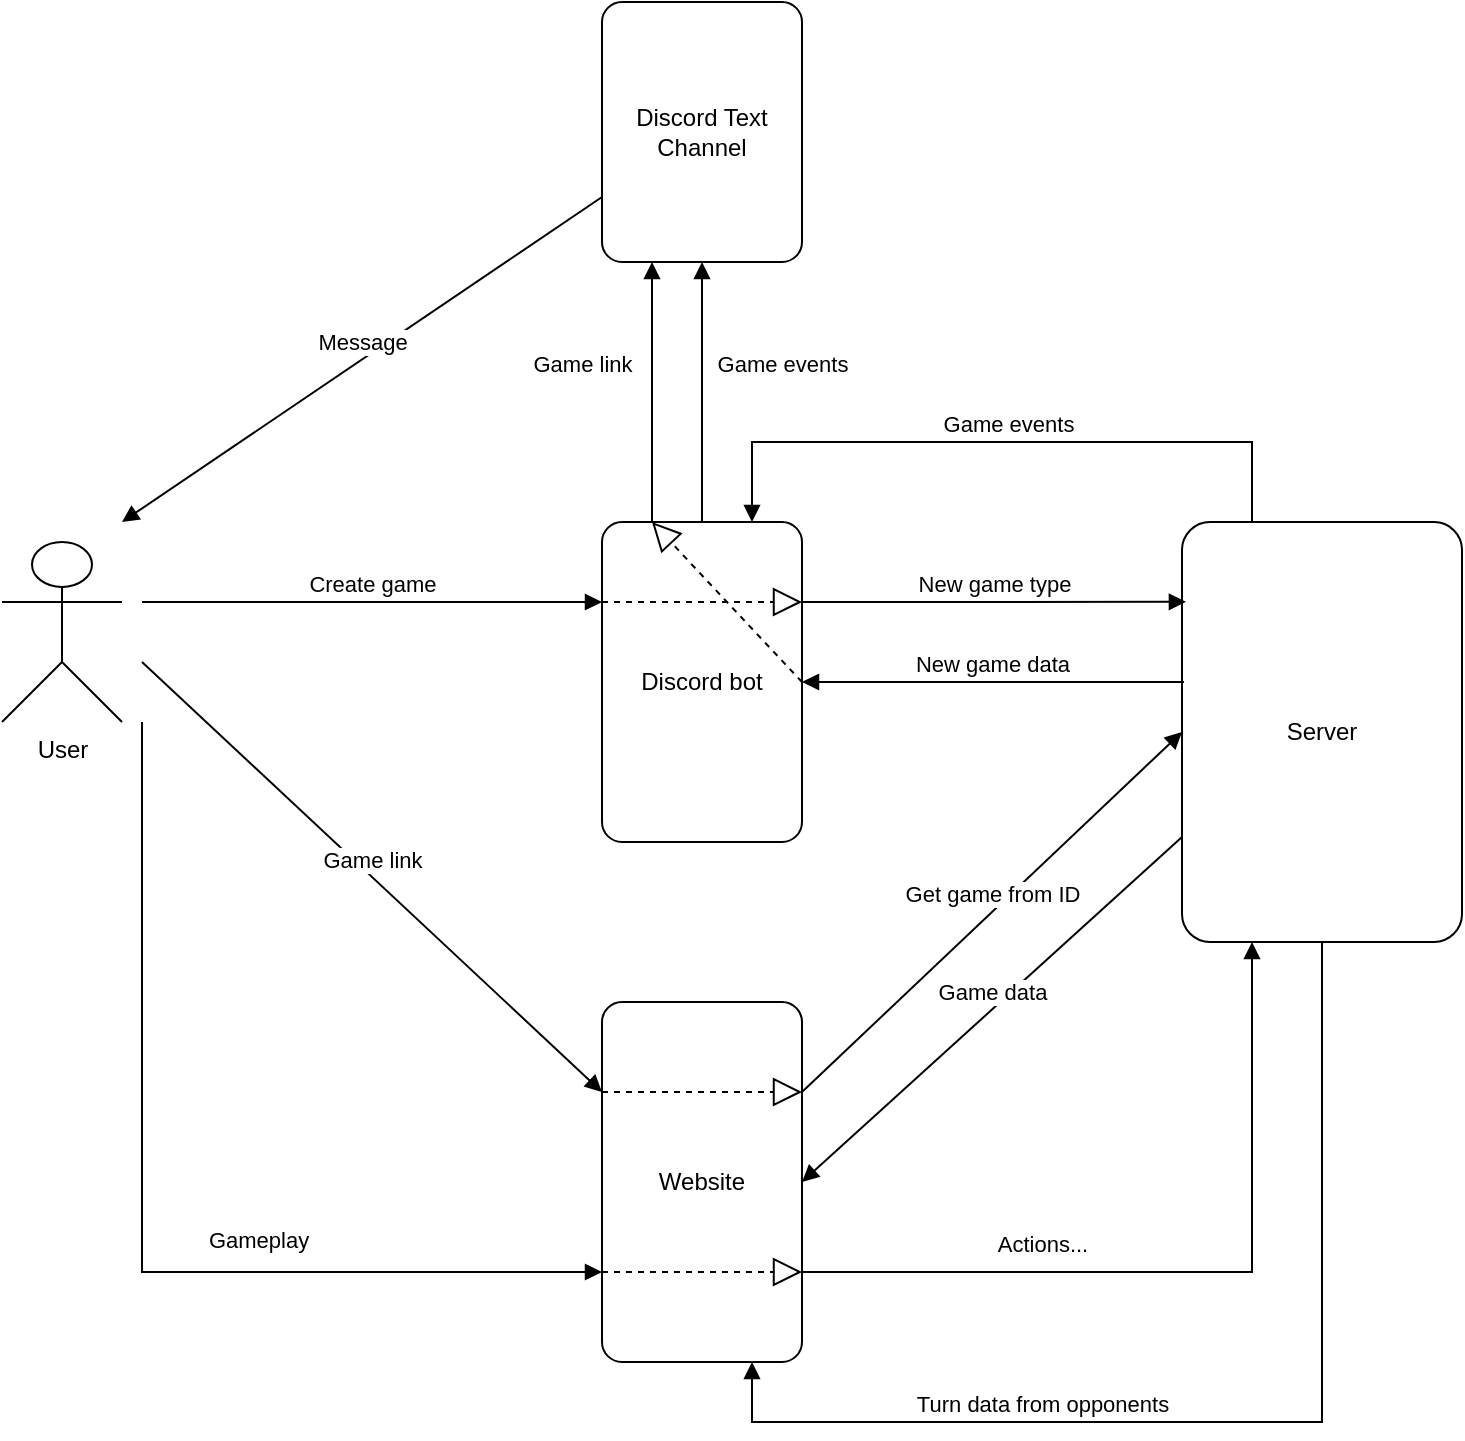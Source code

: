 <mxfile version="15.6.5" type="github">
  <diagram id="R2lEEEUBdFMjLlhIrx00" name="Page-1">
    <mxGraphModel dx="1422" dy="754" grid="1" gridSize="10" guides="1" tooltips="1" connect="1" arrows="1" fold="1" page="1" pageScale="1" pageWidth="850" pageHeight="1100" math="0" shadow="0" extFonts="Permanent Marker^https://fonts.googleapis.com/css?family=Permanent+Marker">
      <root>
        <mxCell id="0" />
        <mxCell id="1" parent="0" />
        <mxCell id="eUREMZXZOI4aX_m3psY_-1" value="User" style="shape=umlActor;verticalLabelPosition=bottom;verticalAlign=top;html=1;outlineConnect=0;fillColor=default;strokeColor=default;fontColor=default;" vertex="1" parent="1">
          <mxGeometry x="60" y="350" width="60" height="90" as="geometry" />
        </mxCell>
        <mxCell id="eUREMZXZOI4aX_m3psY_-2" value="Discord bot" style="rounded=1;arcSize=10;whiteSpace=wrap;html=1;align=center;fontColor=default;strokeColor=default;fillColor=default;" vertex="1" parent="1">
          <mxGeometry x="360" y="340" width="100" height="160" as="geometry" />
        </mxCell>
        <mxCell id="eUREMZXZOI4aX_m3psY_-5" value="Create game" style="html=1;verticalAlign=bottom;endArrow=block;rounded=0;labelBackgroundColor=default;fontColor=default;strokeColor=default;entryX=0;entryY=0.25;entryDx=0;entryDy=0;fillColor=default;" edge="1" parent="1" target="eUREMZXZOI4aX_m3psY_-2">
          <mxGeometry width="80" relative="1" as="geometry">
            <mxPoint x="130" y="380" as="sourcePoint" />
            <mxPoint x="290" y="360" as="targetPoint" />
          </mxGeometry>
        </mxCell>
        <mxCell id="eUREMZXZOI4aX_m3psY_-9" value="Game link" style="html=1;verticalAlign=bottom;endArrow=block;rounded=0;labelBackgroundColor=default;fontColor=default;strokeColor=default;fillColor=default;entryX=0.25;entryY=1;entryDx=0;entryDy=0;exitX=0.25;exitY=0;exitDx=0;exitDy=0;" edge="1" parent="1" source="eUREMZXZOI4aX_m3psY_-2" target="eUREMZXZOI4aX_m3psY_-29">
          <mxGeometry x="0.077" y="35" width="80" relative="1" as="geometry">
            <mxPoint x="360" y="420" as="sourcePoint" />
            <mxPoint x="130" y="420" as="targetPoint" />
            <mxPoint as="offset" />
          </mxGeometry>
        </mxCell>
        <mxCell id="eUREMZXZOI4aX_m3psY_-13" value="Website" style="rounded=1;arcSize=10;whiteSpace=wrap;html=1;align=center;labelBackgroundColor=default;fontColor=default;strokeColor=default;fillColor=default;" vertex="1" parent="1">
          <mxGeometry x="360" y="580" width="100" height="180" as="geometry" />
        </mxCell>
        <mxCell id="eUREMZXZOI4aX_m3psY_-14" style="edgeStyle=orthogonalEdgeStyle;rounded=0;orthogonalLoop=1;jettySize=auto;html=1;exitX=0.5;exitY=1;exitDx=0;exitDy=0;labelBackgroundColor=default;fontColor=default;strokeColor=default;fillColor=default;" edge="1" parent="1" source="eUREMZXZOI4aX_m3psY_-13" target="eUREMZXZOI4aX_m3psY_-13">
          <mxGeometry relative="1" as="geometry" />
        </mxCell>
        <mxCell id="eUREMZXZOI4aX_m3psY_-15" value="Server" style="rounded=1;arcSize=10;whiteSpace=wrap;html=1;align=center;labelBackgroundColor=default;fontColor=default;strokeColor=default;fillColor=default;" vertex="1" parent="1">
          <mxGeometry x="650" y="340" width="140" height="210" as="geometry" />
        </mxCell>
        <mxCell id="eUREMZXZOI4aX_m3psY_-16" value="New game type" style="html=1;verticalAlign=bottom;endArrow=block;rounded=0;labelBackgroundColor=default;fontColor=default;strokeColor=default;exitX=1;exitY=0.25;exitDx=0;exitDy=0;entryX=0.014;entryY=0.19;entryDx=0;entryDy=0;entryPerimeter=0;fillColor=default;" edge="1" parent="1" source="eUREMZXZOI4aX_m3psY_-2" target="eUREMZXZOI4aX_m3psY_-15">
          <mxGeometry width="80" relative="1" as="geometry">
            <mxPoint x="460" y="370" as="sourcePoint" />
            <mxPoint x="620" y="390" as="targetPoint" />
          </mxGeometry>
        </mxCell>
        <mxCell id="eUREMZXZOI4aX_m3psY_-17" value="New game data" style="html=1;verticalAlign=bottom;endArrow=block;rounded=0;labelBackgroundColor=default;fontColor=default;strokeColor=default;entryX=1;entryY=0.5;entryDx=0;entryDy=0;exitX=0.007;exitY=0.381;exitDx=0;exitDy=0;exitPerimeter=0;fillColor=default;" edge="1" parent="1" source="eUREMZXZOI4aX_m3psY_-15" target="eUREMZXZOI4aX_m3psY_-2">
          <mxGeometry width="80" relative="1" as="geometry">
            <mxPoint x="500" y="450" as="sourcePoint" />
            <mxPoint x="580" y="450" as="targetPoint" />
          </mxGeometry>
        </mxCell>
        <mxCell id="eUREMZXZOI4aX_m3psY_-18" value="Game link" style="html=1;verticalAlign=bottom;endArrow=block;rounded=0;labelBackgroundColor=default;fontColor=default;strokeColor=default;fillColor=default;entryX=0;entryY=0.25;entryDx=0;entryDy=0;" edge="1" parent="1" target="eUREMZXZOI4aX_m3psY_-13">
          <mxGeometry width="80" relative="1" as="geometry">
            <mxPoint x="130" y="410" as="sourcePoint" />
            <mxPoint x="360" y="630" as="targetPoint" />
          </mxGeometry>
        </mxCell>
        <mxCell id="eUREMZXZOI4aX_m3psY_-21" value="Get game from ID" style="html=1;verticalAlign=bottom;endArrow=block;rounded=0;labelBackgroundColor=default;fontColor=default;strokeColor=default;exitX=1;exitY=0.25;exitDx=0;exitDy=0;entryX=0;entryY=0.5;entryDx=0;entryDy=0;fillColor=default;" edge="1" parent="1" source="eUREMZXZOI4aX_m3psY_-13" target="eUREMZXZOI4aX_m3psY_-15">
          <mxGeometry width="80" relative="1" as="geometry">
            <mxPoint x="490" y="620" as="sourcePoint" />
            <mxPoint x="610" y="625" as="targetPoint" />
          </mxGeometry>
        </mxCell>
        <mxCell id="eUREMZXZOI4aX_m3psY_-22" value="Game data" style="html=1;verticalAlign=bottom;endArrow=block;rounded=0;labelBackgroundColor=default;fontColor=default;strokeColor=default;exitX=0;exitY=0.75;exitDx=0;exitDy=0;entryX=1;entryY=0.5;entryDx=0;entryDy=0;fillColor=default;" edge="1" parent="1" source="eUREMZXZOI4aX_m3psY_-15" target="eUREMZXZOI4aX_m3psY_-13">
          <mxGeometry width="80" relative="1" as="geometry">
            <mxPoint x="600" y="669.5" as="sourcePoint" />
            <mxPoint x="680" y="669.5" as="targetPoint" />
          </mxGeometry>
        </mxCell>
        <mxCell id="eUREMZXZOI4aX_m3psY_-23" value="Gameplay" style="html=1;verticalAlign=bottom;endArrow=block;rounded=0;labelBackgroundColor=default;fontColor=default;strokeColor=default;entryX=0;entryY=0.75;entryDx=0;entryDy=0;fillColor=default;" edge="1" parent="1" target="eUREMZXZOI4aX_m3psY_-13">
          <mxGeometry x="0.317" y="7" width="80" relative="1" as="geometry">
            <mxPoint x="130" y="440" as="sourcePoint" />
            <mxPoint x="210" y="540" as="targetPoint" />
            <Array as="points">
              <mxPoint x="130" y="715" />
            </Array>
            <mxPoint as="offset" />
          </mxGeometry>
        </mxCell>
        <mxCell id="eUREMZXZOI4aX_m3psY_-24" value="Actions..." style="html=1;verticalAlign=bottom;endArrow=block;rounded=0;labelBackgroundColor=default;fontColor=default;strokeColor=default;exitX=1;exitY=0.75;exitDx=0;exitDy=0;entryX=0.25;entryY=1;entryDx=0;entryDy=0;fillColor=default;" edge="1" parent="1" source="eUREMZXZOI4aX_m3psY_-13" target="eUREMZXZOI4aX_m3psY_-15">
          <mxGeometry x="-0.385" y="5" width="80" relative="1" as="geometry">
            <mxPoint x="520" y="720" as="sourcePoint" />
            <mxPoint x="600" y="720" as="targetPoint" />
            <Array as="points">
              <mxPoint x="685" y="715" />
            </Array>
            <mxPoint as="offset" />
          </mxGeometry>
        </mxCell>
        <mxCell id="eUREMZXZOI4aX_m3psY_-25" value="Turn data from opponents" style="html=1;verticalAlign=bottom;endArrow=block;rounded=0;labelBackgroundColor=default;fontColor=default;strokeColor=default;exitX=0.5;exitY=1;exitDx=0;exitDy=0;entryX=0.75;entryY=1;entryDx=0;entryDy=0;fillColor=default;" edge="1" parent="1" source="eUREMZXZOI4aX_m3psY_-15" target="eUREMZXZOI4aX_m3psY_-13">
          <mxGeometry x="0.369" width="80" relative="1" as="geometry">
            <mxPoint x="730" y="600" as="sourcePoint" />
            <mxPoint x="810" y="600" as="targetPoint" />
            <Array as="points">
              <mxPoint x="720" y="790" />
              <mxPoint x="435" y="790" />
            </Array>
            <mxPoint as="offset" />
          </mxGeometry>
        </mxCell>
        <mxCell id="eUREMZXZOI4aX_m3psY_-27" value="Game events" style="html=1;verticalAlign=bottom;endArrow=block;rounded=0;labelBackgroundColor=default;fontColor=default;strokeColor=default;exitX=0.25;exitY=0;exitDx=0;exitDy=0;entryX=0.75;entryY=0;entryDx=0;entryDy=0;fillColor=default;" edge="1" parent="1" source="eUREMZXZOI4aX_m3psY_-15" target="eUREMZXZOI4aX_m3psY_-2">
          <mxGeometry x="-0.014" width="80" relative="1" as="geometry">
            <mxPoint x="710" y="310" as="sourcePoint" />
            <mxPoint x="550" y="270" as="targetPoint" />
            <Array as="points">
              <mxPoint x="685" y="300" />
              <mxPoint x="435" y="300" />
            </Array>
            <mxPoint as="offset" />
          </mxGeometry>
        </mxCell>
        <mxCell id="eUREMZXZOI4aX_m3psY_-29" value="Discord Text Channel" style="rounded=1;arcSize=10;whiteSpace=wrap;html=1;align=center;labelBackgroundColor=default;fontColor=default;strokeColor=default;fillColor=default;" vertex="1" parent="1">
          <mxGeometry x="360" y="80" width="100" height="130" as="geometry" />
        </mxCell>
        <mxCell id="eUREMZXZOI4aX_m3psY_-31" value="Game events" style="html=1;verticalAlign=bottom;endArrow=block;rounded=0;labelBackgroundColor=default;fontColor=default;strokeColor=default;fillColor=default;exitX=0.5;exitY=0;exitDx=0;exitDy=0;entryX=0.5;entryY=1;entryDx=0;entryDy=0;" edge="1" parent="1" source="eUREMZXZOI4aX_m3psY_-2" target="eUREMZXZOI4aX_m3psY_-29">
          <mxGeometry x="0.077" y="-40" width="80" relative="1" as="geometry">
            <mxPoint x="490" y="230" as="sourcePoint" />
            <mxPoint x="570" y="230" as="targetPoint" />
            <mxPoint as="offset" />
          </mxGeometry>
        </mxCell>
        <mxCell id="eUREMZXZOI4aX_m3psY_-35" value="Message" style="html=1;verticalAlign=bottom;endArrow=block;rounded=0;labelBackgroundColor=default;fontColor=default;strokeColor=default;fillColor=default;exitX=0;exitY=0.75;exitDx=0;exitDy=0;" edge="1" parent="1" source="eUREMZXZOI4aX_m3psY_-29">
          <mxGeometry width="80" relative="1" as="geometry">
            <mxPoint x="210" y="180" as="sourcePoint" />
            <mxPoint x="120" y="340" as="targetPoint" />
          </mxGeometry>
        </mxCell>
        <mxCell id="eUREMZXZOI4aX_m3psY_-39" value="" style="endArrow=block;dashed=1;endFill=0;endSize=12;html=1;rounded=0;labelBackgroundColor=default;fontColor=default;strokeColor=default;fillColor=default;exitX=0;exitY=0.25;exitDx=0;exitDy=0;entryX=1;entryY=0.25;entryDx=0;entryDy=0;" edge="1" parent="1" source="eUREMZXZOI4aX_m3psY_-2" target="eUREMZXZOI4aX_m3psY_-2">
          <mxGeometry width="160" relative="1" as="geometry">
            <mxPoint x="320" y="520" as="sourcePoint" />
            <mxPoint x="440" y="470" as="targetPoint" />
          </mxGeometry>
        </mxCell>
        <mxCell id="eUREMZXZOI4aX_m3psY_-40" value="" style="endArrow=block;dashed=1;endFill=0;endSize=12;html=1;rounded=0;labelBackgroundColor=default;fontColor=default;strokeColor=default;fillColor=default;entryX=0.25;entryY=0;entryDx=0;entryDy=0;exitX=1;exitY=0.5;exitDx=0;exitDy=0;" edge="1" parent="1" source="eUREMZXZOI4aX_m3psY_-2" target="eUREMZXZOI4aX_m3psY_-2">
          <mxGeometry width="160" relative="1" as="geometry">
            <mxPoint x="200" y="444.5" as="sourcePoint" />
            <mxPoint x="360" y="444.5" as="targetPoint" />
          </mxGeometry>
        </mxCell>
        <mxCell id="eUREMZXZOI4aX_m3psY_-41" value="" style="endArrow=block;dashed=1;endFill=0;endSize=12;html=1;rounded=0;labelBackgroundColor=default;fontColor=default;strokeColor=default;fillColor=default;exitX=0;exitY=0.25;exitDx=0;exitDy=0;entryX=1;entryY=0.25;entryDx=0;entryDy=0;" edge="1" parent="1" source="eUREMZXZOI4aX_m3psY_-13" target="eUREMZXZOI4aX_m3psY_-13">
          <mxGeometry width="160" relative="1" as="geometry">
            <mxPoint x="280" y="650" as="sourcePoint" />
            <mxPoint x="440" y="650" as="targetPoint" />
          </mxGeometry>
        </mxCell>
        <mxCell id="eUREMZXZOI4aX_m3psY_-42" value="" style="endArrow=block;dashed=1;endFill=0;endSize=12;html=1;rounded=0;labelBackgroundColor=default;fontColor=default;strokeColor=default;fillColor=default;exitX=0;exitY=0.75;exitDx=0;exitDy=0;entryX=1;entryY=0.75;entryDx=0;entryDy=0;" edge="1" parent="1" source="eUREMZXZOI4aX_m3psY_-13" target="eUREMZXZOI4aX_m3psY_-13">
          <mxGeometry width="160" relative="1" as="geometry">
            <mxPoint x="220" y="770" as="sourcePoint" />
            <mxPoint x="380" y="770" as="targetPoint" />
          </mxGeometry>
        </mxCell>
      </root>
    </mxGraphModel>
  </diagram>
</mxfile>
